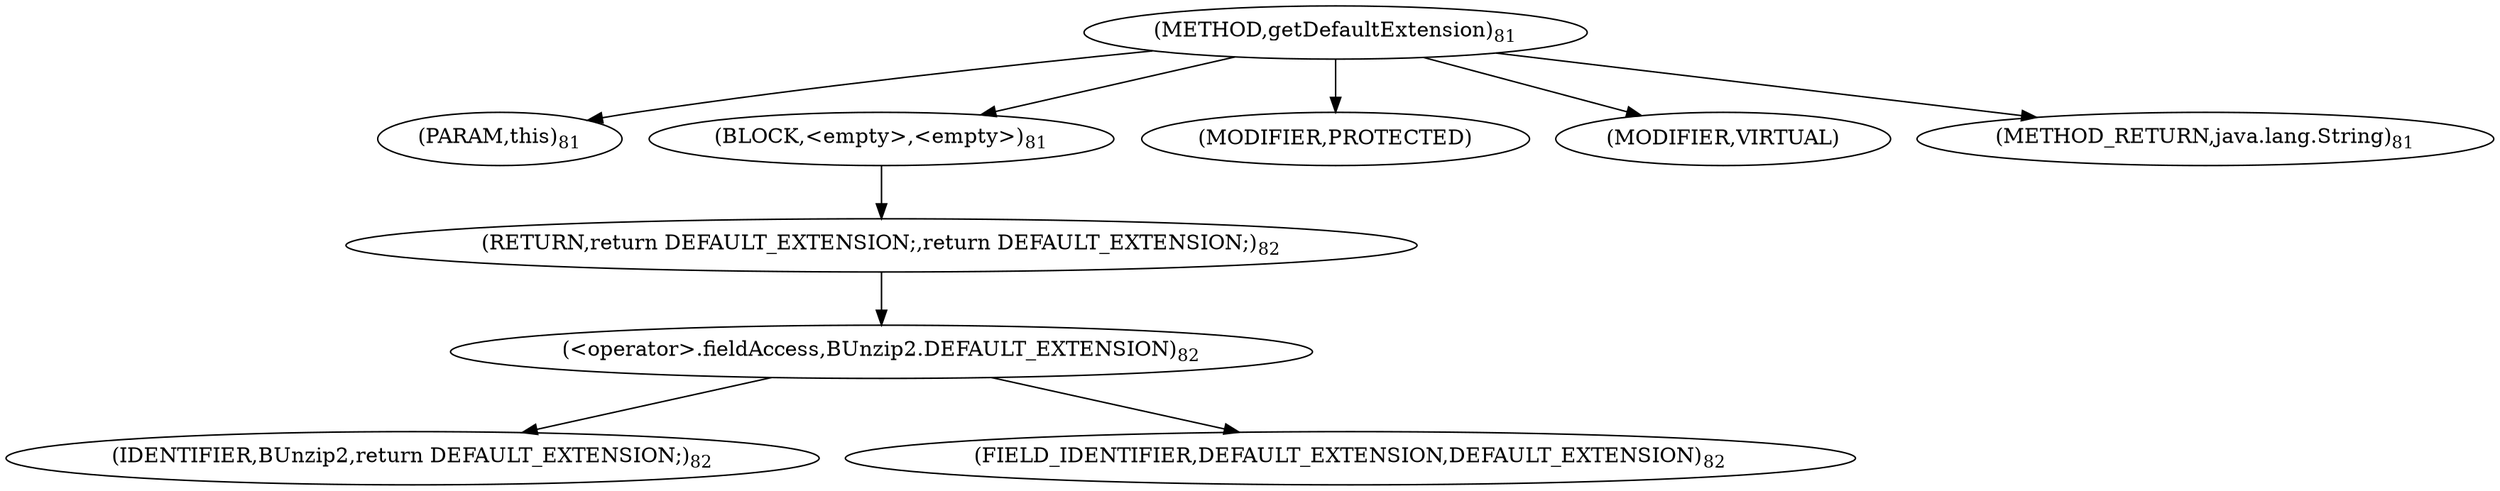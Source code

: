 digraph "getDefaultExtension" {  
"21" [label = <(METHOD,getDefaultExtension)<SUB>81</SUB>> ]
"22" [label = <(PARAM,this)<SUB>81</SUB>> ]
"23" [label = <(BLOCK,&lt;empty&gt;,&lt;empty&gt;)<SUB>81</SUB>> ]
"24" [label = <(RETURN,return DEFAULT_EXTENSION;,return DEFAULT_EXTENSION;)<SUB>82</SUB>> ]
"25" [label = <(&lt;operator&gt;.fieldAccess,BUnzip2.DEFAULT_EXTENSION)<SUB>82</SUB>> ]
"26" [label = <(IDENTIFIER,BUnzip2,return DEFAULT_EXTENSION;)<SUB>82</SUB>> ]
"27" [label = <(FIELD_IDENTIFIER,DEFAULT_EXTENSION,DEFAULT_EXTENSION)<SUB>82</SUB>> ]
"28" [label = <(MODIFIER,PROTECTED)> ]
"29" [label = <(MODIFIER,VIRTUAL)> ]
"30" [label = <(METHOD_RETURN,java.lang.String)<SUB>81</SUB>> ]
  "21" -> "22" 
  "21" -> "23" 
  "21" -> "28" 
  "21" -> "29" 
  "21" -> "30" 
  "23" -> "24" 
  "24" -> "25" 
  "25" -> "26" 
  "25" -> "27" 
}
